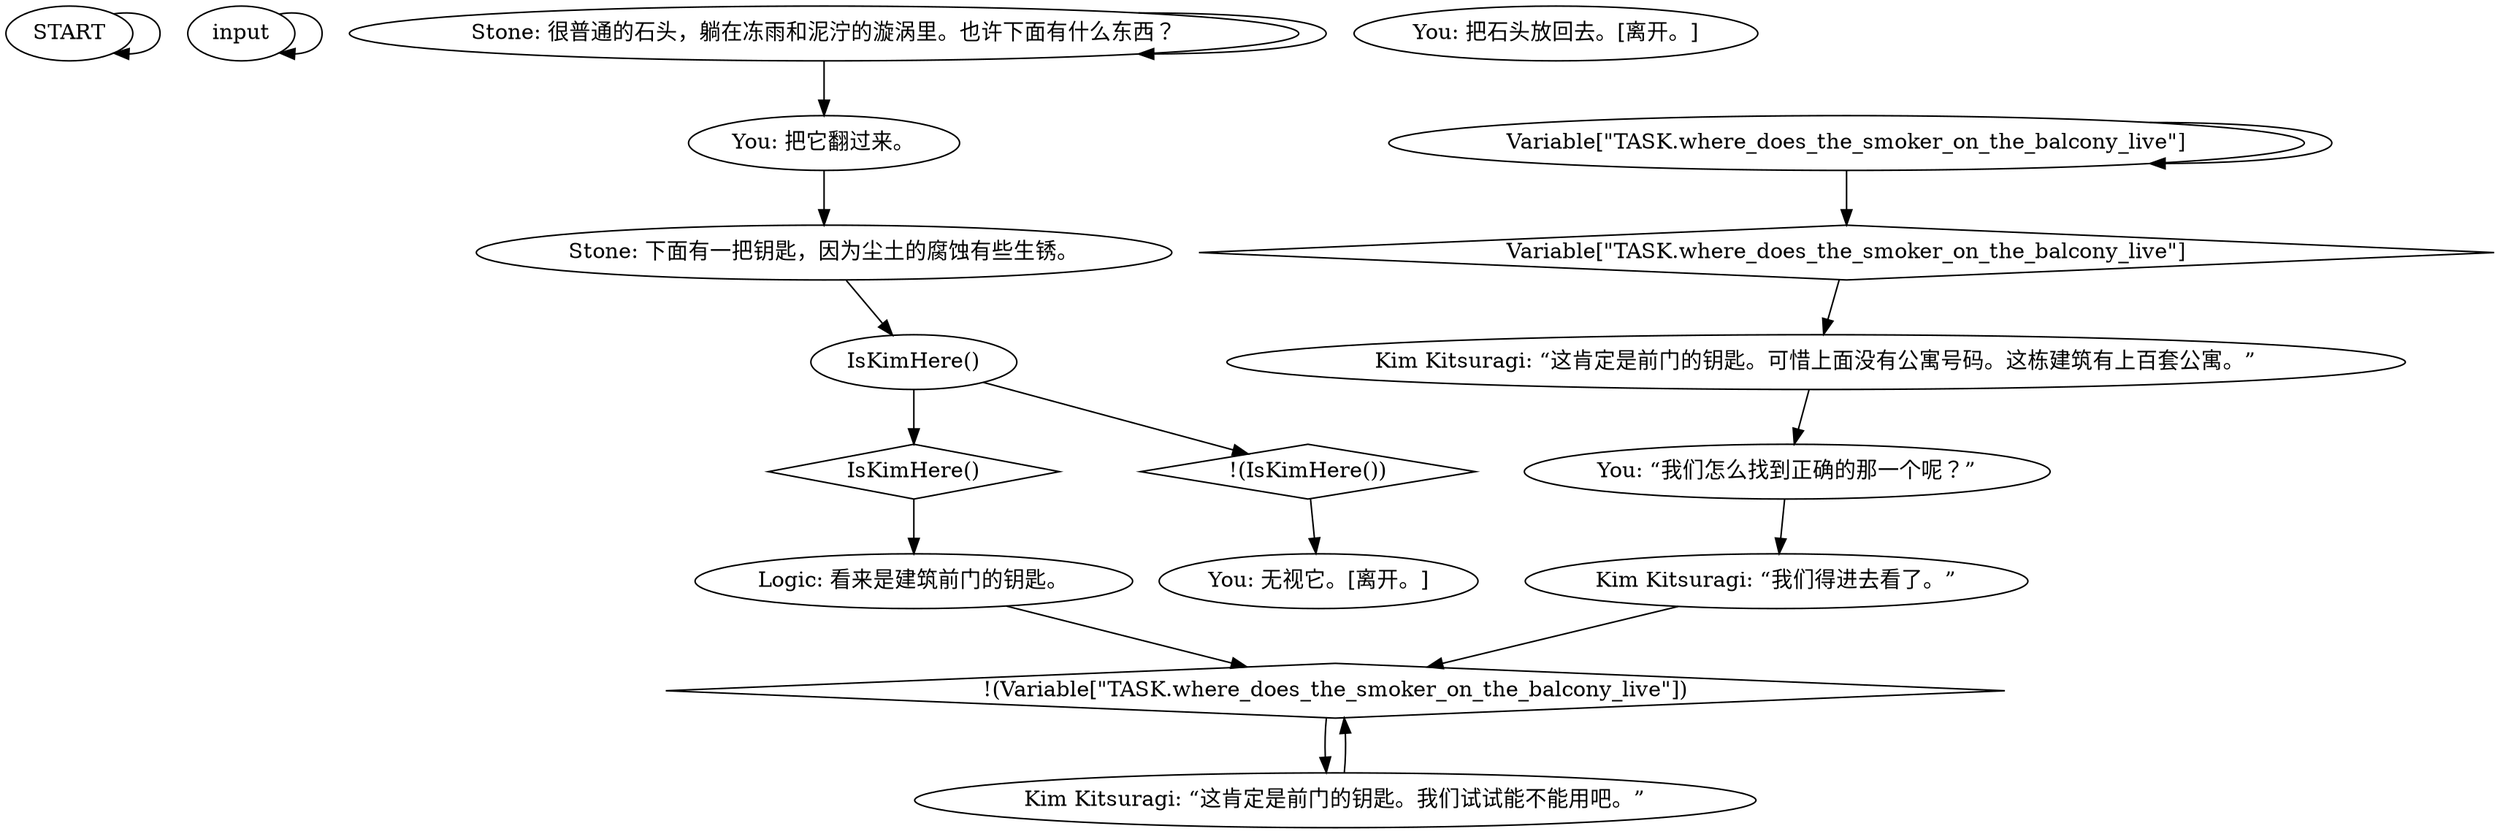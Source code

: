 # BACKYARD / STONE PERC
# First follow-up convo with Kim where you discover keys under the stone. Difficult perception finds the stone.
# ==================================================
digraph G {
	  0 [label="START"];
	  1 [label="input"];
	  2 [label="Stone: 很普通的石头，躺在冻雨和泥泞的漩涡里。也许下面有什么东西？"];
	  3 [label="You: 无视它。[离开。]"];
	  4 [label="Logic: 看来是建筑前门的钥匙。"];
	  5 [label="Variable[\"TASK.where_does_the_smoker_on_the_balcony_live\"]"];
	  6 [label="Variable[\"TASK.where_does_the_smoker_on_the_balcony_live\"]", shape=diamond];
	  7 [label="!(Variable[\"TASK.where_does_the_smoker_on_the_balcony_live\"])", shape=diamond];
	  8 [label="You: 把石头放回去。[离开。]"];
	  9 [label="Kim Kitsuragi: “这肯定是前门的钥匙。可惜上面没有公寓号码。这栋建筑有上百套公寓。”"];
	  10 [label="IsKimHere()"];
	  11 [label="IsKimHere()", shape=diamond];
	  12 [label="!(IsKimHere())", shape=diamond];
	  13 [label="You: 把它翻过来。"];
	  14 [label="You: “我们怎么找到正确的那一个呢？”"];
	  15 [label="Kim Kitsuragi: “这肯定是前门的钥匙。我们试试能不能用吧。”"];
	  16 [label="Kim Kitsuragi: “我们得进去看了。”"];
	  17 [label="Stone: 下面有一把钥匙，因为尘土的腐蚀有些生锈。"];
	  0 -> 0
	  1 -> 1
	  2 -> 2
	  2 -> 13
	  4 -> 7
	  5 -> 5
	  5 -> 6
	  6 -> 9
	  7 -> 15
	  9 -> 14
	  10 -> 11
	  10 -> 12
	  11 -> 4
	  12 -> 3
	  13 -> 17
	  14 -> 16
	  15 -> 7
	  16 -> 7
	  17 -> 10
}

